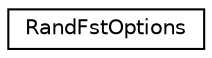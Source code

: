 digraph "Graphical Class Hierarchy"
{
  edge [fontname="Helvetica",fontsize="10",labelfontname="Helvetica",labelfontsize="10"];
  node [fontname="Helvetica",fontsize="10",shape=record];
  rankdir="LR";
  Node0 [label="RandFstOptions",height=0.2,width=0.4,color="black", fillcolor="white", style="filled",URL="$structfst_1_1RandFstOptions.html"];
}
